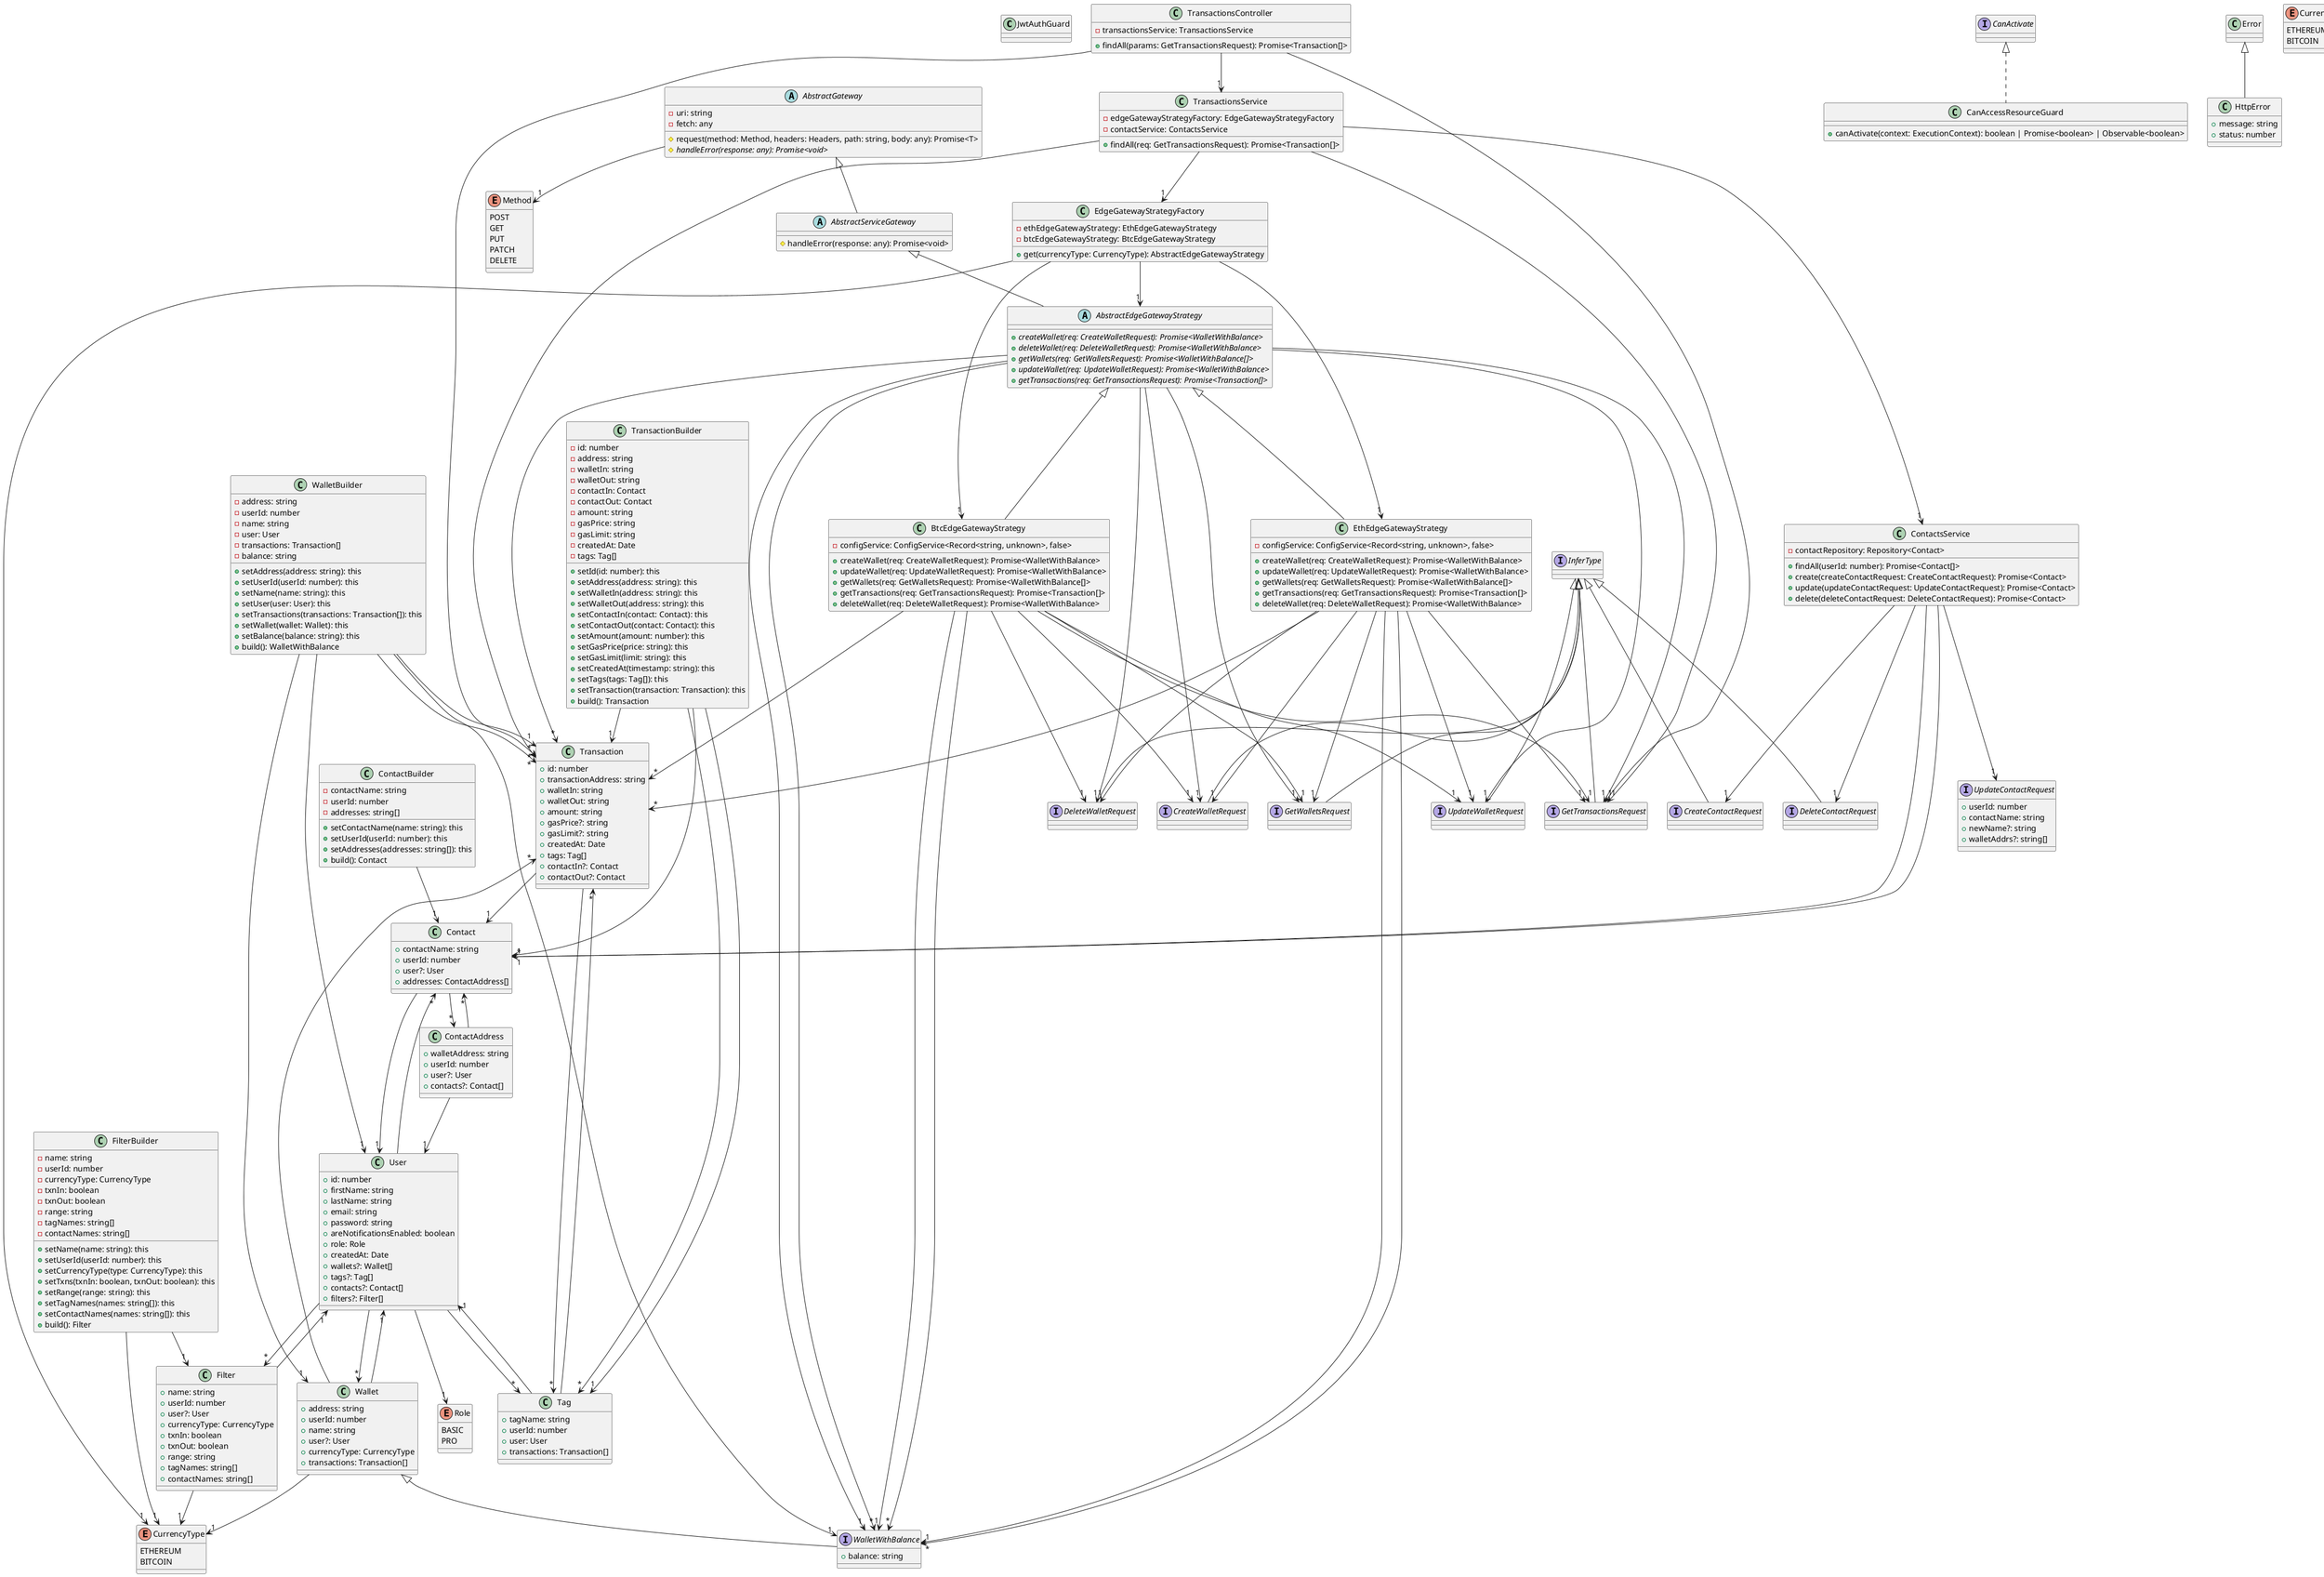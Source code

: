 @startuml
class JwtAuthGuard
interface GetTransactionsRequest extends InferType
class CanAccessResourceGuard implements CanActivate {
    +canActivate(context: ExecutionContext): boolean | Promise<boolean> | Observable<boolean>
}
enum CurrencyType {
    ETHEREUM
    BITCOIN
}
abstract class AbstractGateway {
    -uri: string
    -fetch: any
    #request(method: Method, headers: Headers, path: string, body: any): Promise<T>
    #{abstract} handleError(response: any): Promise<void>
}
enum Method {
    POST
    GET
    PUT
    PATCH
    DELETE
}
class HttpError extends Error {
    +message: string
    +status: number
}
abstract class AbstractServiceGateway extends AbstractGateway {
    #handleError(response: any): Promise<void>
}
interface CreateWalletRequest extends InferType
class ContactAddress {
    +walletAddress: string
    +userId: number
    +user?: User
    +contacts?: Contact[]
}
class Contact {
    +contactName: string
    +userId: number
    +user?: User
    +addresses: ContactAddress[]
}
class ContactBuilder {
    -contactName: string
    -userId: number
    -addresses: string[]
    +setContactName(name: string): this
    +setUserId(userId: number): this
    +setAddresses(addresses: string[]): this
    +build(): Contact
}
enum CurrencyTypeUILabels {
    ETHEREUM
    BITCOIN
}
class Transaction {
    +id: number
    +transactionAddress: string
    +walletIn: string
    +walletOut: string
    +amount: string
    +gasPrice?: string
    +gasLimit?: string
    +createdAt: Date
    +tags: Tag[]
    +contactIn?: Contact
    +contactOut?: Contact
}
class TransactionBuilder {
    -id: number
    -address: string
    -walletIn: string
    -walletOut: string
    -contactIn: Contact
    -contactOut: Contact
    -amount: string
    -gasPrice: string
    -gasLimit: string
    -createdAt: Date
    -tags: Tag[]
    +setId(id: number): this
    +setAddress(address: string): this
    +setWalletIn(address: string): this
    +setWalletOut(address: string): this
    +setContactIn(contact: Contact): this
    +setContactOut(contact: Contact): this
    +setAmount(amount: number): this
    +setGasPrice(price: string): this
    +setGasLimit(limit: string): this
    +setCreatedAt(timestamp: string): this
    +setTags(tags: Tag[]): this
    +setTransaction(transaction: Transaction): this
    +build(): Transaction
}
class Tag {
    +tagName: string
    +userId: number
    +user: User
    +transactions: Transaction[]
}
enum Role {
    BASIC
    PRO
}
class Filter {
    +name: string
    +userId: number
    +user?: User
    +currencyType: CurrencyType
    +txnIn: boolean
    +txnOut: boolean
    +range: string
    +tagNames: string[]
    +contactNames: string[]
}
class FilterBuilder {
    -name: string
    -userId: number
    -currencyType: CurrencyType
    -txnIn: boolean
    -txnOut: boolean
    -range: string
    -tagNames: string[]
    -contactNames: string[]
    +setName(name: string): this
    +setUserId(userId: number): this
    +setCurrencyType(type: CurrencyType): this
    +setTxns(txnIn: boolean, txnOut: boolean): this
    +setRange(range: string): this
    +setTagNames(names: string[]): this
    +setContactNames(names: string[]): this
    +build(): Filter
}
class User {
    +id: number
    +firstName: string
    +lastName: string
    +email: string
    +password: string
    +areNotificationsEnabled: boolean
    +role: Role
    +createdAt: Date
    +wallets?: Wallet[]
    +tags?: Tag[]
    +contacts?: Contact[]
    +filters?: Filter[]
}
class Wallet {
    +address: string
    +userId: number
    +name: string
    +user?: User
    +currencyType: CurrencyType
    +transactions: Transaction[]
}
class WalletBuilder {
    -address: string
    -userId: number
    -name: string
    -user: User
    -transactions: Transaction[]
    -balance: string
    +setAddress(address: string): this
    +setUserId(userId: number): this
    +setName(name: string): this
    +setUser(user: User): this
    +setTransactions(transactions: Transaction[]): this
    +setWallet(wallet: Wallet): this
    +setBalance(balance: string): this
    +build(): WalletWithBalance
}
interface WalletWithBalance extends Wallet {
    +balance: string
}
interface GetWalletsRequest extends InferType
interface DeleteWalletRequest extends InferType
interface UpdateWalletRequest extends InferType
abstract class AbstractEdgeGatewayStrategy extends AbstractServiceGateway {
    +{abstract} createWallet(req: CreateWalletRequest): Promise<WalletWithBalance>
    +{abstract} deleteWallet(req: DeleteWalletRequest): Promise<WalletWithBalance>
    +{abstract} getWallets(req: GetWalletsRequest): Promise<WalletWithBalance[]>
    +{abstract} updateWallet(req: UpdateWalletRequest): Promise<WalletWithBalance>
    +{abstract} getTransactions(req: GetTransactionsRequest): Promise<Transaction[]>
}
class EthEdgeGatewayStrategy extends AbstractEdgeGatewayStrategy {
    -configService: ConfigService<Record<string, unknown>, false>
    +createWallet(req: CreateWalletRequest): Promise<WalletWithBalance>
    +updateWallet(req: UpdateWalletRequest): Promise<WalletWithBalance>
    +getWallets(req: GetWalletsRequest): Promise<WalletWithBalance[]>
    +getTransactions(req: GetTransactionsRequest): Promise<Transaction[]>
    +deleteWallet(req: DeleteWalletRequest): Promise<WalletWithBalance>
}
class BtcEdgeGatewayStrategy extends AbstractEdgeGatewayStrategy {
    -configService: ConfigService<Record<string, unknown>, false>
    +createWallet(req: CreateWalletRequest): Promise<WalletWithBalance>
    +updateWallet(req: UpdateWalletRequest): Promise<WalletWithBalance>
    +getWallets(req: GetWalletsRequest): Promise<WalletWithBalance[]>
    +getTransactions(req: GetTransactionsRequest): Promise<Transaction[]>
    +deleteWallet(req: DeleteWalletRequest): Promise<WalletWithBalance>
}
class EdgeGatewayStrategyFactory {
    -ethEdgeGatewayStrategy: EthEdgeGatewayStrategy
    -btcEdgeGatewayStrategy: BtcEdgeGatewayStrategy
    +get(currencyType: CurrencyType): AbstractEdgeGatewayStrategy
}
interface CreateContactRequest extends InferType
interface DeleteContactRequest extends InferType
interface UpdateContactRequest {
    +userId: number
    +contactName: string
    +newName?: string
    +walletAddrs?: string[]
}
class ContactsService {
    -contactRepository: Repository<Contact>
    +findAll(userId: number): Promise<Contact[]>
    +create(createContactRequest: CreateContactRequest): Promise<Contact>
    +update(updateContactRequest: UpdateContactRequest): Promise<Contact>
    +delete(deleteContactRequest: DeleteContactRequest): Promise<Contact>
}
class TransactionsService {
    -edgeGatewayStrategyFactory: EdgeGatewayStrategyFactory
    -contactService: ContactsService
    +findAll(req: GetTransactionsRequest): Promise<Transaction[]>
}
class TransactionsController {
    -transactionsService: TransactionsService
    +findAll(params: GetTransactionsRequest): Promise<Transaction[]>
}
AbstractGateway --> "1" Method
ContactAddress --> "1" User
ContactAddress --> "*" Contact
Contact --> "1" User
Contact --> "*" ContactAddress
ContactBuilder --> "1" Contact
Transaction --> "*" Tag
Transaction --> "1" Contact
TransactionBuilder --> "1" Contact
TransactionBuilder --> "*" Tag
TransactionBuilder --> "1" Tag
TransactionBuilder --> "1" Transaction
Tag --> "1" User
Tag --> "*" Transaction
Filter --> "1" User
Filter --> "1" CurrencyType
FilterBuilder --> "1" CurrencyType
FilterBuilder --> "1" Filter
User --> "1" Role
User --> "*" Wallet
User --> "*" Tag
User --> "*" Contact
User --> "*" Filter
Wallet --> "1" User
Wallet --> "1" CurrencyType
Wallet --> "*" Transaction
WalletBuilder --> "1" User
WalletBuilder --> "*" Transaction
WalletBuilder --> "1" Transaction
WalletBuilder --> "1" Wallet
WalletBuilder --> "1" WalletWithBalance
AbstractEdgeGatewayStrategy --> "1" CreateWalletRequest
AbstractEdgeGatewayStrategy --> "1" WalletWithBalance
AbstractEdgeGatewayStrategy --> "1" DeleteWalletRequest
AbstractEdgeGatewayStrategy --> "1" GetWalletsRequest
AbstractEdgeGatewayStrategy --> "*" WalletWithBalance
AbstractEdgeGatewayStrategy --> "1" UpdateWalletRequest
AbstractEdgeGatewayStrategy --> "1" GetTransactionsRequest
AbstractEdgeGatewayStrategy --> "*" Transaction
EthEdgeGatewayStrategy --> "1" CreateWalletRequest
EthEdgeGatewayStrategy --> "1" WalletWithBalance
EthEdgeGatewayStrategy --> "1" UpdateWalletRequest
EthEdgeGatewayStrategy --> "1" GetWalletsRequest
EthEdgeGatewayStrategy --> "*" WalletWithBalance
EthEdgeGatewayStrategy --> "1" GetTransactionsRequest
EthEdgeGatewayStrategy --> "*" Transaction
EthEdgeGatewayStrategy --> "1" DeleteWalletRequest
BtcEdgeGatewayStrategy --> "1" CreateWalletRequest
BtcEdgeGatewayStrategy --> "1" WalletWithBalance
BtcEdgeGatewayStrategy --> "1" UpdateWalletRequest
BtcEdgeGatewayStrategy --> "1" GetWalletsRequest
BtcEdgeGatewayStrategy --> "*" WalletWithBalance
BtcEdgeGatewayStrategy --> "1" GetTransactionsRequest
BtcEdgeGatewayStrategy --> "*" Transaction
BtcEdgeGatewayStrategy --> "1" DeleteWalletRequest
EdgeGatewayStrategyFactory --> "1" EthEdgeGatewayStrategy
EdgeGatewayStrategyFactory --> "1" BtcEdgeGatewayStrategy
EdgeGatewayStrategyFactory --> "1" CurrencyType
EdgeGatewayStrategyFactory --> "1" AbstractEdgeGatewayStrategy
ContactsService --> "1" Contact
ContactsService --> "*" Contact
ContactsService --> "1" CreateContactRequest
ContactsService --> "1" UpdateContactRequest
ContactsService --> "1" DeleteContactRequest
TransactionsService --> "1" EdgeGatewayStrategyFactory
TransactionsService --> "1" ContactsService
TransactionsService --> "1" GetTransactionsRequest
TransactionsService --> "*" Transaction
TransactionsController --> "1" TransactionsService
TransactionsController --> "1" GetTransactionsRequest
TransactionsController --> "*" Transaction
@enduml